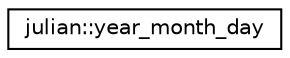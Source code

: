 digraph "Graphical Class Hierarchy"
{
 // LATEX_PDF_SIZE
  edge [fontname="Helvetica",fontsize="10",labelfontname="Helvetica",labelfontsize="10"];
  node [fontname="Helvetica",fontsize="10",shape=record];
  rankdir="LR";
  Node0 [label="julian::year_month_day",height=0.2,width=0.4,color="black", fillcolor="white", style="filled",URL="$classjulian_1_1year__month__day.html",tooltip=" "];
}
